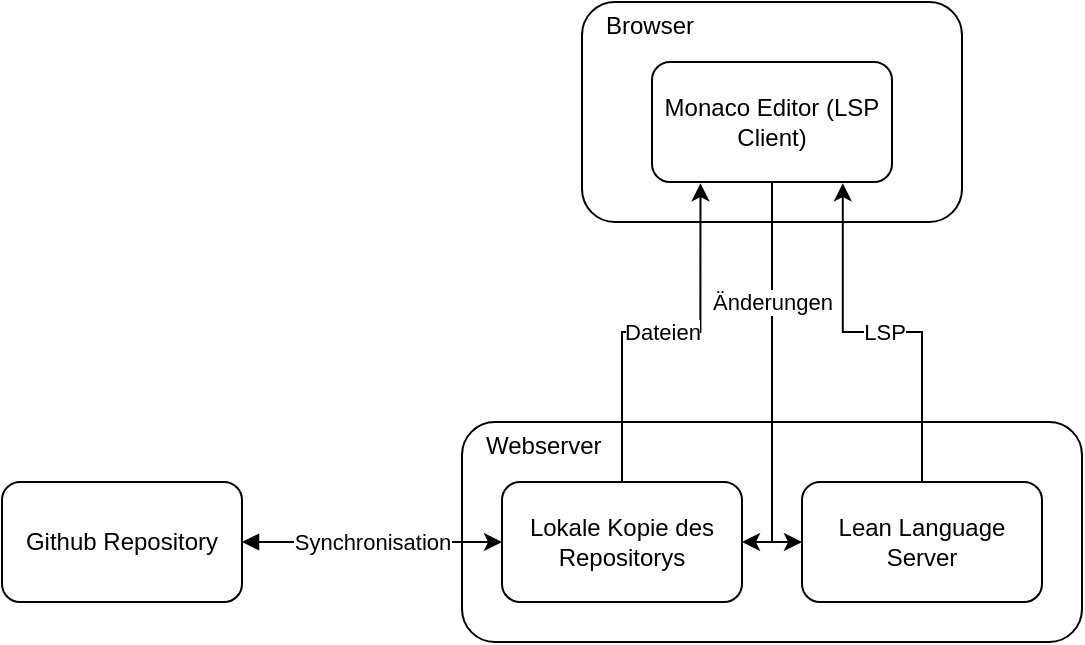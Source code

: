 <mxfile version="23.0.2" type="device">
  <diagram name="Page-1" id="FQGKYs_hwpku-xk34qYB">
    <mxGraphModel dx="875" dy="803" grid="1" gridSize="10" guides="1" tooltips="1" connect="1" arrows="1" fold="1" page="1" pageScale="1" pageWidth="850" pageHeight="1100" math="0" shadow="0">
      <root>
        <mxCell id="0" />
        <mxCell id="1" parent="0" />
        <mxCell id="YQrrE9ldobGw4m-E9e90-2" value="&lt;div style=&quot;&quot;&gt;&lt;span style=&quot;background-color: initial;&quot;&gt;&amp;nbsp; &amp;nbsp;Webserver&lt;/span&gt;&lt;/div&gt;&lt;br&gt;&lt;br&gt;&lt;br&gt;&lt;br&gt;&lt;br&gt;&lt;br&gt;" style="rounded=1;whiteSpace=wrap;html=1;align=left;fillColor=none;" vertex="1" parent="1">
          <mxGeometry x="290" y="1160" width="310" height="110" as="geometry" />
        </mxCell>
        <mxCell id="YQrrE9ldobGw4m-E9e90-1" value="Lean Language Server" style="rounded=1;whiteSpace=wrap;html=1;fillColor=none;" vertex="1" parent="1">
          <mxGeometry x="460" y="1190" width="120" height="60" as="geometry" />
        </mxCell>
        <mxCell id="YQrrE9ldobGw4m-E9e90-30" value="Synchronisation" style="edgeStyle=orthogonalEdgeStyle;rounded=0;orthogonalLoop=1;jettySize=auto;html=1;exitX=1;exitY=0.5;exitDx=0;exitDy=0;entryX=0;entryY=0.5;entryDx=0;entryDy=0;startArrow=block;startFill=1;" edge="1" parent="1" source="YQrrE9ldobGw4m-E9e90-5" target="YQrrE9ldobGw4m-E9e90-23">
          <mxGeometry relative="1" as="geometry" />
        </mxCell>
        <mxCell id="YQrrE9ldobGw4m-E9e90-5" value="Github Repository" style="rounded=1;whiteSpace=wrap;html=1;fillColor=none;" vertex="1" parent="1">
          <mxGeometry x="60" y="1190" width="120" height="60" as="geometry" />
        </mxCell>
        <mxCell id="YQrrE9ldobGw4m-E9e90-15" value="&lt;div style=&quot;&quot;&gt;&lt;span style=&quot;background-color: initial;&quot;&gt;&amp;nbsp; &amp;nbsp;Browser&lt;/span&gt;&lt;/div&gt;&lt;br&gt;&lt;br&gt;&lt;br&gt;&lt;br&gt;&lt;br&gt;&lt;br&gt;" style="rounded=1;whiteSpace=wrap;html=1;align=left;fillColor=none;" vertex="1" parent="1">
          <mxGeometry x="350" y="950" width="190" height="110" as="geometry" />
        </mxCell>
        <mxCell id="YQrrE9ldobGw4m-E9e90-33" value="Änderungen" style="edgeStyle=orthogonalEdgeStyle;shape=connector;rounded=0;orthogonalLoop=1;jettySize=auto;html=1;exitX=0.5;exitY=1;exitDx=0;exitDy=0;entryX=0.5;entryY=0;entryDx=0;entryDy=0;labelBackgroundColor=default;strokeColor=default;align=center;verticalAlign=middle;fontFamily=Helvetica;fontSize=11;fontColor=default;startArrow=none;startFill=0;endArrow=none;endFill=0;" edge="1" parent="1" source="YQrrE9ldobGw4m-E9e90-14" target="YQrrE9ldobGw4m-E9e90-2">
          <mxGeometry relative="1" as="geometry" />
        </mxCell>
        <mxCell id="YQrrE9ldobGw4m-E9e90-14" value="Monaco Editor (LSP Client)" style="rounded=1;whiteSpace=wrap;html=1;fillColor=none;" vertex="1" parent="1">
          <mxGeometry x="385" y="980" width="120" height="60" as="geometry" />
        </mxCell>
        <mxCell id="YQrrE9ldobGw4m-E9e90-23" value="Lokale Kopie des Repositorys" style="rounded=1;whiteSpace=wrap;html=1;fillColor=none;" vertex="1" parent="1">
          <mxGeometry x="310" y="1190" width="120" height="60" as="geometry" />
        </mxCell>
        <mxCell id="YQrrE9ldobGw4m-E9e90-34" value="" style="edgeStyle=orthogonalEdgeStyle;shape=connector;rounded=0;orthogonalLoop=1;jettySize=auto;html=1;exitX=0.5;exitY=0;exitDx=0;exitDy=0;labelBackgroundColor=default;strokeColor=default;align=center;verticalAlign=middle;fontFamily=Helvetica;fontSize=11;fontColor=default;startArrow=none;startFill=0;endArrow=classic;entryX=1;entryY=0.5;entryDx=0;entryDy=0;" edge="1" parent="1" source="YQrrE9ldobGw4m-E9e90-2" target="YQrrE9ldobGw4m-E9e90-23">
          <mxGeometry relative="1" as="geometry">
            <mxPoint x="500" y="1070" as="sourcePoint" />
            <mxPoint x="500" y="1190" as="targetPoint" />
            <Array as="points">
              <mxPoint x="445" y="1220" />
            </Array>
          </mxGeometry>
        </mxCell>
        <mxCell id="YQrrE9ldobGw4m-E9e90-35" value="" style="edgeStyle=orthogonalEdgeStyle;shape=connector;rounded=0;orthogonalLoop=1;jettySize=auto;html=1;exitX=0.5;exitY=0;exitDx=0;exitDy=0;labelBackgroundColor=default;strokeColor=default;align=center;verticalAlign=middle;fontFamily=Helvetica;fontSize=11;fontColor=default;startArrow=none;startFill=0;endArrow=classic;entryX=1;entryY=0.5;entryDx=0;entryDy=0;" edge="1" parent="1">
          <mxGeometry relative="1" as="geometry">
            <mxPoint x="445" y="1160" as="sourcePoint" />
            <mxPoint x="460" y="1220" as="targetPoint" />
            <Array as="points">
              <mxPoint x="445" y="1220" />
            </Array>
          </mxGeometry>
        </mxCell>
        <mxCell id="YQrrE9ldobGw4m-E9e90-36" value="LSP" style="endArrow=classic;html=1;rounded=0;labelBackgroundColor=default;strokeColor=default;align=center;verticalAlign=middle;fontFamily=Helvetica;fontSize=11;fontColor=default;shape=connector;edgeStyle=orthogonalEdgeStyle;exitX=0.5;exitY=0;exitDx=0;exitDy=0;entryX=0.795;entryY=1.01;entryDx=0;entryDy=0;entryPerimeter=0;" edge="1" parent="1" source="YQrrE9ldobGw4m-E9e90-1" target="YQrrE9ldobGw4m-E9e90-14">
          <mxGeometry width="50" height="50" relative="1" as="geometry">
            <mxPoint x="450" y="1140" as="sourcePoint" />
            <mxPoint x="500" y="1090" as="targetPoint" />
          </mxGeometry>
        </mxCell>
        <mxCell id="YQrrE9ldobGw4m-E9e90-38" value="Dateien" style="endArrow=classic;html=1;rounded=0;labelBackgroundColor=default;strokeColor=default;align=center;verticalAlign=middle;fontFamily=Helvetica;fontSize=11;fontColor=default;shape=connector;edgeStyle=orthogonalEdgeStyle;entryX=0.202;entryY=1.01;entryDx=0;entryDy=0;entryPerimeter=0;exitX=0.5;exitY=0;exitDx=0;exitDy=0;" edge="1" parent="1" source="YQrrE9ldobGw4m-E9e90-23" target="YQrrE9ldobGw4m-E9e90-14">
          <mxGeometry width="50" height="50" relative="1" as="geometry">
            <mxPoint x="450" y="1140" as="sourcePoint" />
            <mxPoint x="500" y="1090" as="targetPoint" />
          </mxGeometry>
        </mxCell>
      </root>
    </mxGraphModel>
  </diagram>
</mxfile>
